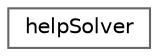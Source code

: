 digraph "Graphical Class Hierarchy"
{
 // LATEX_PDF_SIZE
  bgcolor="transparent";
  edge [fontname=Helvetica,fontsize=10,labelfontname=Helvetica,labelfontsize=10];
  node [fontname=Helvetica,fontsize=10,shape=box,height=0.2,width=0.4];
  rankdir="LR";
  Node0 [id="Node000000",label="helpSolver",height=0.2,width=0.4,color="grey40", fillcolor="white", style="filled",URL="$classFoam_1_1helpSolver.html",tooltip="This class provides help for solvers. When no additional arguments are given, the utility outputs all..."];
}

